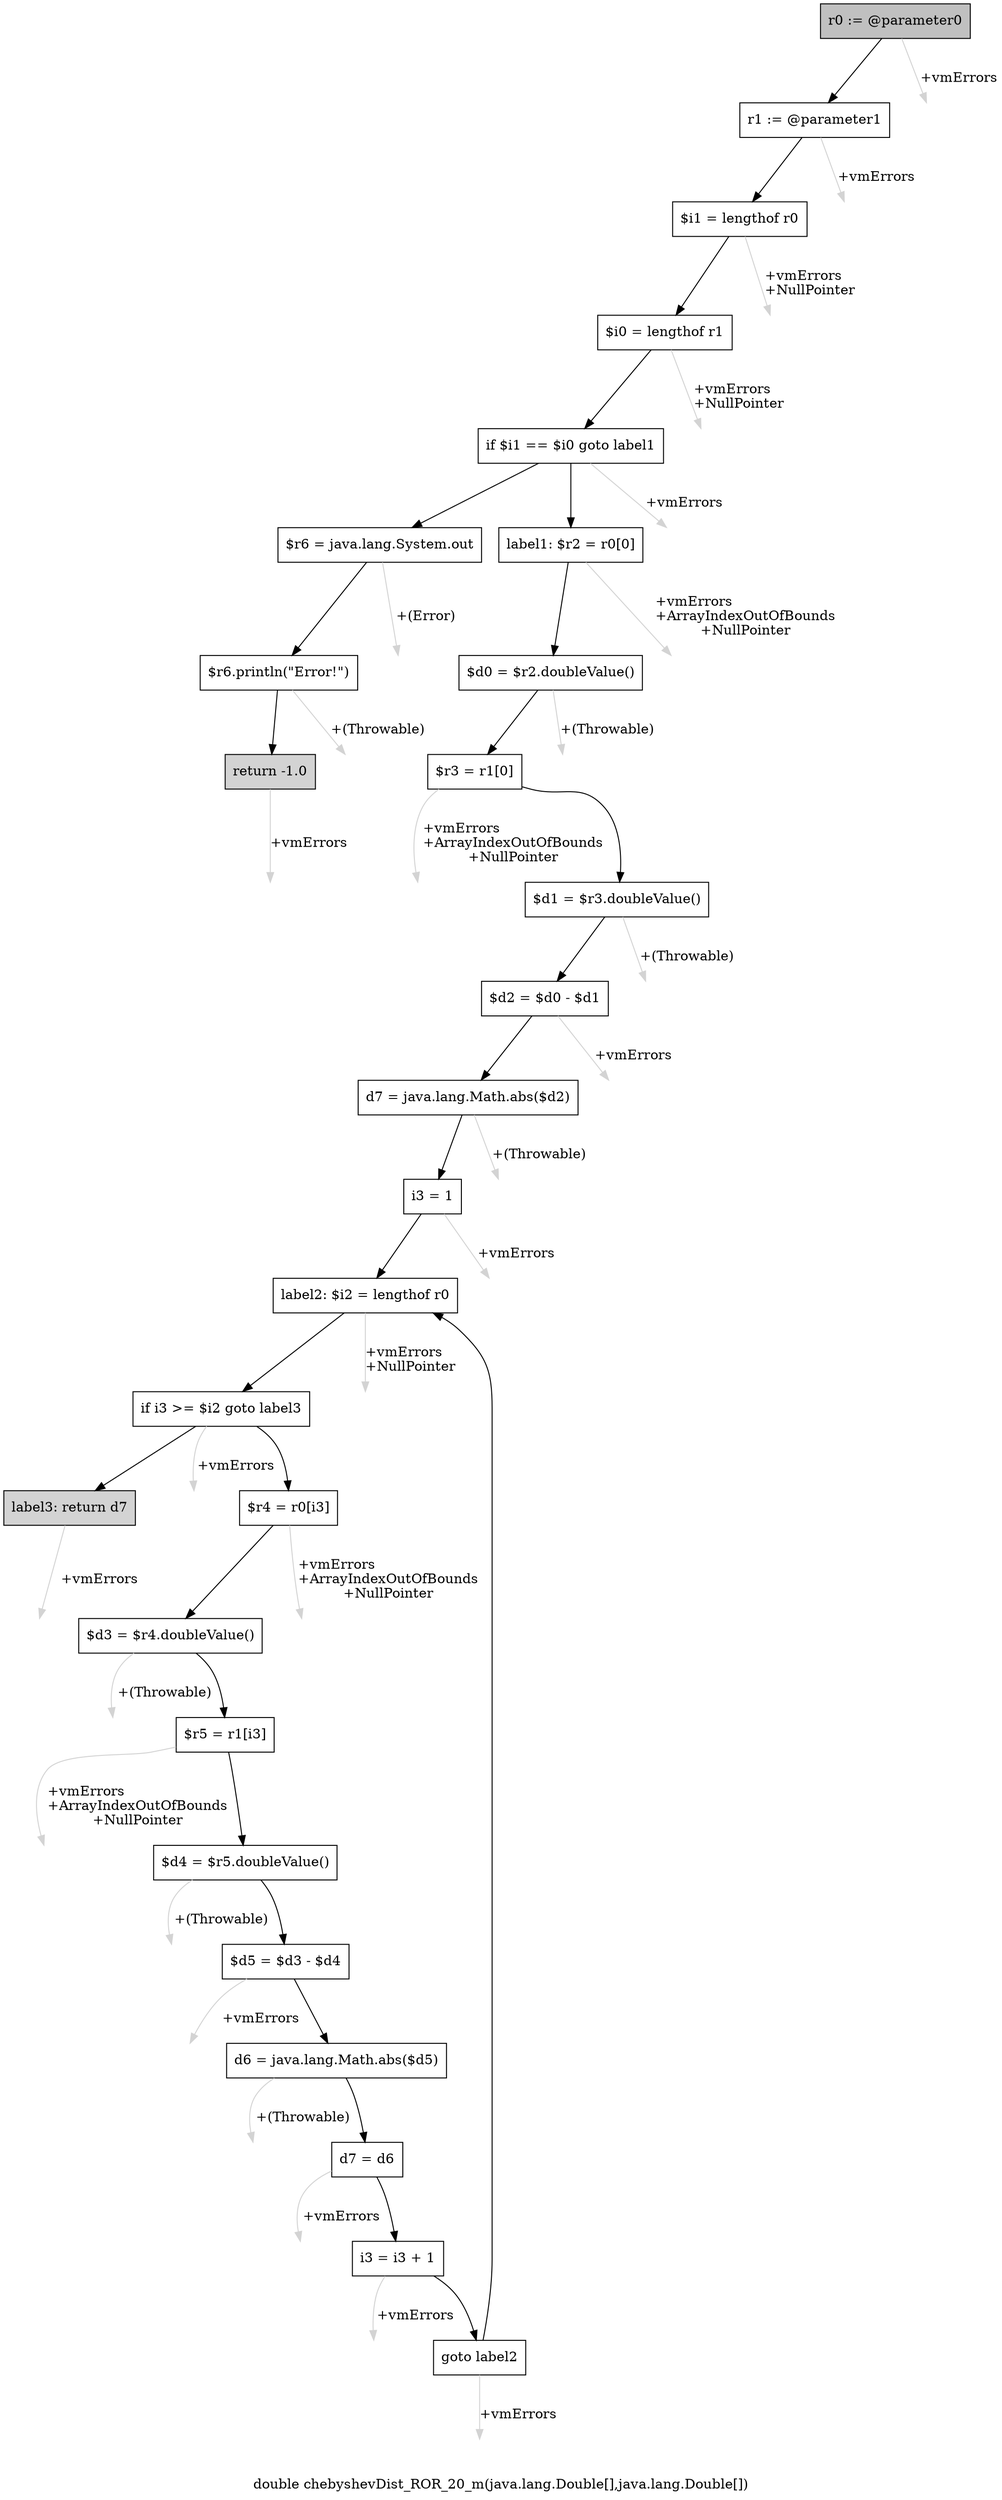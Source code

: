 digraph "double chebyshevDist_ROR_20_m(java.lang.Double[],java.lang.Double[])" {
    label="double chebyshevDist_ROR_20_m(java.lang.Double[],java.lang.Double[])";
    node [shape=box];
    "0" [style=filled,fillcolor=gray,label="r0 := @parameter0",];
    "1" [label="r1 := @parameter1",];
    "0"->"1" [color=black,];
    "27" [style=invis,label="Esc",];
    "0"->"27" [color=lightgray,label="\l+vmErrors",];
    "2" [label="$i1 = lengthof r0",];
    "1"->"2" [color=black,];
    "28" [style=invis,label="Esc",];
    "1"->"28" [color=lightgray,label="\l+vmErrors",];
    "3" [label="$i0 = lengthof r1",];
    "2"->"3" [color=black,];
    "29" [style=invis,label="Esc",];
    "2"->"29" [color=lightgray,label="\l+vmErrors\l+NullPointer",];
    "4" [label="if $i1 == $i0 goto label1",];
    "3"->"4" [color=black,];
    "30" [style=invis,label="Esc",];
    "3"->"30" [color=lightgray,label="\l+vmErrors\l+NullPointer",];
    "5" [label="$r6 = java.lang.System.out",];
    "4"->"5" [color=black,];
    "8" [label="label1: $r2 = r0[0]",];
    "4"->"8" [color=black,];
    "31" [style=invis,label="Esc",];
    "4"->"31" [color=lightgray,label="\l+vmErrors",];
    "6" [label="$r6.println(\"Error!\")",];
    "5"->"6" [color=black,];
    "32" [style=invis,label="Esc",];
    "5"->"32" [color=lightgray,label="\l+(Error)",];
    "7" [style=filled,fillcolor=lightgray,label="return -1.0",];
    "6"->"7" [color=black,];
    "33" [style=invis,label="Esc",];
    "6"->"33" [color=lightgray,label="\l+(Throwable)",];
    "34" [style=invis,label="Esc",];
    "7"->"34" [color=lightgray,label="\l+vmErrors",];
    "9" [label="$d0 = $r2.doubleValue()",];
    "8"->"9" [color=black,];
    "35" [style=invis,label="Esc",];
    "8"->"35" [color=lightgray,label="\l+vmErrors\l+ArrayIndexOutOfBounds\l+NullPointer",];
    "10" [label="$r3 = r1[0]",];
    "9"->"10" [color=black,];
    "36" [style=invis,label="Esc",];
    "9"->"36" [color=lightgray,label="\l+(Throwable)",];
    "11" [label="$d1 = $r3.doubleValue()",];
    "10"->"11" [color=black,];
    "37" [style=invis,label="Esc",];
    "10"->"37" [color=lightgray,label="\l+vmErrors\l+ArrayIndexOutOfBounds\l+NullPointer",];
    "12" [label="$d2 = $d0 - $d1",];
    "11"->"12" [color=black,];
    "38" [style=invis,label="Esc",];
    "11"->"38" [color=lightgray,label="\l+(Throwable)",];
    "13" [label="d7 = java.lang.Math.abs($d2)",];
    "12"->"13" [color=black,];
    "39" [style=invis,label="Esc",];
    "12"->"39" [color=lightgray,label="\l+vmErrors",];
    "14" [label="i3 = 1",];
    "13"->"14" [color=black,];
    "40" [style=invis,label="Esc",];
    "13"->"40" [color=lightgray,label="\l+(Throwable)",];
    "15" [label="label2: $i2 = lengthof r0",];
    "14"->"15" [color=black,];
    "41" [style=invis,label="Esc",];
    "14"->"41" [color=lightgray,label="\l+vmErrors",];
    "16" [label="if i3 >= $i2 goto label3",];
    "15"->"16" [color=black,];
    "42" [style=invis,label="Esc",];
    "15"->"42" [color=lightgray,label="\l+vmErrors\l+NullPointer",];
    "17" [label="$r4 = r0[i3]",];
    "16"->"17" [color=black,];
    "26" [style=filled,fillcolor=lightgray,label="label3: return d7",];
    "16"->"26" [color=black,];
    "43" [style=invis,label="Esc",];
    "16"->"43" [color=lightgray,label="\l+vmErrors",];
    "18" [label="$d3 = $r4.doubleValue()",];
    "17"->"18" [color=black,];
    "44" [style=invis,label="Esc",];
    "17"->"44" [color=lightgray,label="\l+vmErrors\l+ArrayIndexOutOfBounds\l+NullPointer",];
    "19" [label="$r5 = r1[i3]",];
    "18"->"19" [color=black,];
    "45" [style=invis,label="Esc",];
    "18"->"45" [color=lightgray,label="\l+(Throwable)",];
    "20" [label="$d4 = $r5.doubleValue()",];
    "19"->"20" [color=black,];
    "46" [style=invis,label="Esc",];
    "19"->"46" [color=lightgray,label="\l+vmErrors\l+ArrayIndexOutOfBounds\l+NullPointer",];
    "21" [label="$d5 = $d3 - $d4",];
    "20"->"21" [color=black,];
    "47" [style=invis,label="Esc",];
    "20"->"47" [color=lightgray,label="\l+(Throwable)",];
    "22" [label="d6 = java.lang.Math.abs($d5)",];
    "21"->"22" [color=black,];
    "48" [style=invis,label="Esc",];
    "21"->"48" [color=lightgray,label="\l+vmErrors",];
    "23" [label="d7 = d6",];
    "22"->"23" [color=black,];
    "49" [style=invis,label="Esc",];
    "22"->"49" [color=lightgray,label="\l+(Throwable)",];
    "24" [label="i3 = i3 + 1",];
    "23"->"24" [color=black,];
    "50" [style=invis,label="Esc",];
    "23"->"50" [color=lightgray,label="\l+vmErrors",];
    "25" [label="goto label2",];
    "24"->"25" [color=black,];
    "51" [style=invis,label="Esc",];
    "24"->"51" [color=lightgray,label="\l+vmErrors",];
    "25"->"15" [color=black,];
    "52" [style=invis,label="Esc",];
    "25"->"52" [color=lightgray,label="\l+vmErrors",];
    "53" [style=invis,label="Esc",];
    "26"->"53" [color=lightgray,label="\l+vmErrors",];
}
